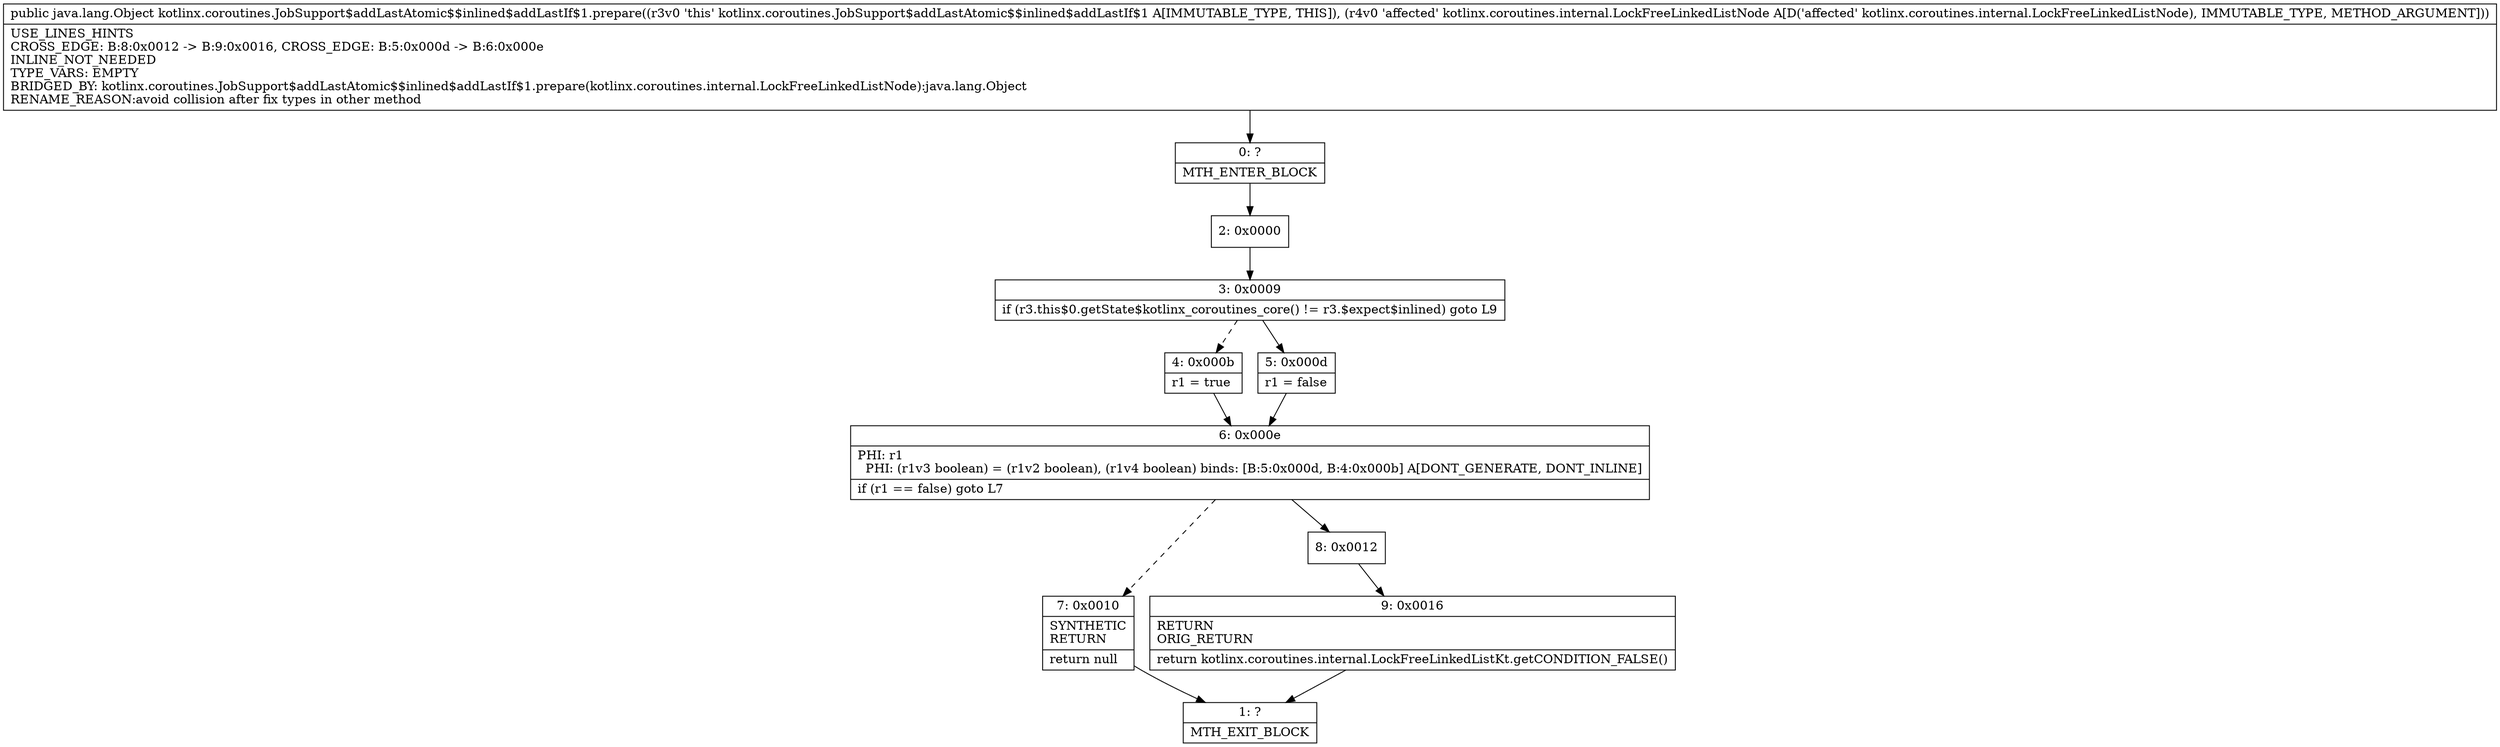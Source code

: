 digraph "CFG forkotlinx.coroutines.JobSupport$addLastAtomic$$inlined$addLastIf$1.prepare(Lkotlinx\/coroutines\/internal\/LockFreeLinkedListNode;)Ljava\/lang\/Object;" {
Node_0 [shape=record,label="{0\:\ ?|MTH_ENTER_BLOCK\l}"];
Node_2 [shape=record,label="{2\:\ 0x0000}"];
Node_3 [shape=record,label="{3\:\ 0x0009|if (r3.this$0.getState$kotlinx_coroutines_core() != r3.$expect$inlined) goto L9\l}"];
Node_4 [shape=record,label="{4\:\ 0x000b|r1 = true\l}"];
Node_6 [shape=record,label="{6\:\ 0x000e|PHI: r1 \l  PHI: (r1v3 boolean) = (r1v2 boolean), (r1v4 boolean) binds: [B:5:0x000d, B:4:0x000b] A[DONT_GENERATE, DONT_INLINE]\l|if (r1 == false) goto L7\l}"];
Node_7 [shape=record,label="{7\:\ 0x0010|SYNTHETIC\lRETURN\l|return null\l}"];
Node_1 [shape=record,label="{1\:\ ?|MTH_EXIT_BLOCK\l}"];
Node_8 [shape=record,label="{8\:\ 0x0012}"];
Node_9 [shape=record,label="{9\:\ 0x0016|RETURN\lORIG_RETURN\l|return kotlinx.coroutines.internal.LockFreeLinkedListKt.getCONDITION_FALSE()\l}"];
Node_5 [shape=record,label="{5\:\ 0x000d|r1 = false\l}"];
MethodNode[shape=record,label="{public java.lang.Object kotlinx.coroutines.JobSupport$addLastAtomic$$inlined$addLastIf$1.prepare((r3v0 'this' kotlinx.coroutines.JobSupport$addLastAtomic$$inlined$addLastIf$1 A[IMMUTABLE_TYPE, THIS]), (r4v0 'affected' kotlinx.coroutines.internal.LockFreeLinkedListNode A[D('affected' kotlinx.coroutines.internal.LockFreeLinkedListNode), IMMUTABLE_TYPE, METHOD_ARGUMENT]))  | USE_LINES_HINTS\lCROSS_EDGE: B:8:0x0012 \-\> B:9:0x0016, CROSS_EDGE: B:5:0x000d \-\> B:6:0x000e\lINLINE_NOT_NEEDED\lTYPE_VARS: EMPTY\lBRIDGED_BY: kotlinx.coroutines.JobSupport$addLastAtomic$$inlined$addLastIf$1.prepare(kotlinx.coroutines.internal.LockFreeLinkedListNode):java.lang.Object\lRENAME_REASON:avoid collision after fix types in other method\l}"];
MethodNode -> Node_0;Node_0 -> Node_2;
Node_2 -> Node_3;
Node_3 -> Node_4[style=dashed];
Node_3 -> Node_5;
Node_4 -> Node_6;
Node_6 -> Node_7[style=dashed];
Node_6 -> Node_8;
Node_7 -> Node_1;
Node_8 -> Node_9;
Node_9 -> Node_1;
Node_5 -> Node_6;
}

